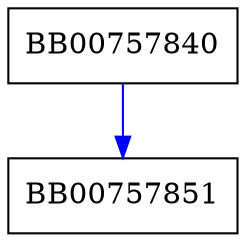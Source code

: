 digraph ecp_nistz256_point_doublex {
  node [shape="box"];
  graph [splines=ortho];
  BB00757840 -> BB00757851 [color="blue"];
}